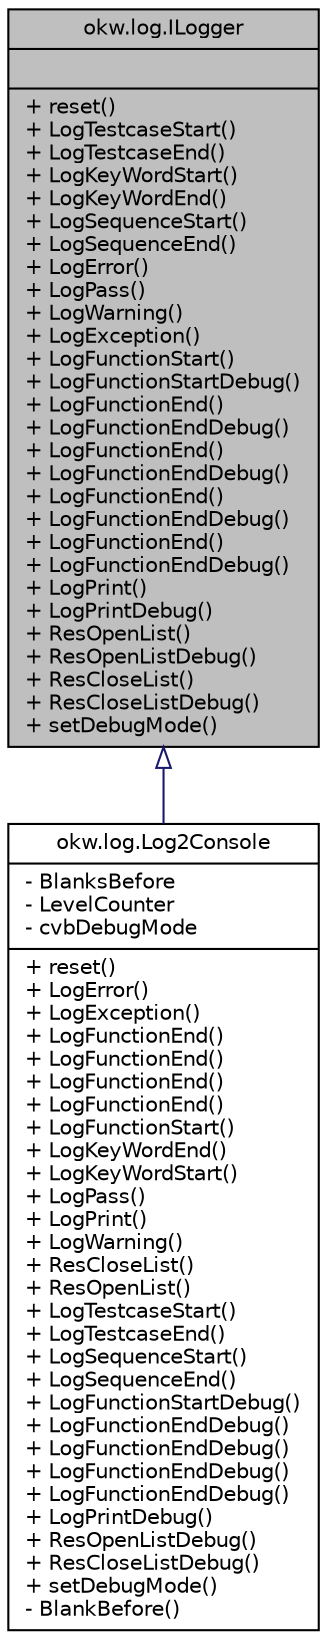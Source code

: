 digraph "okw.log.ILogger"
{
 // INTERACTIVE_SVG=YES
  edge [fontname="Helvetica",fontsize="10",labelfontname="Helvetica",labelfontsize="10"];
  node [fontname="Helvetica",fontsize="10",shape=record];
  Node0 [label="{okw.log.ILogger\n||+ reset()\l+ LogTestcaseStart()\l+ LogTestcaseEnd()\l+ LogKeyWordStart()\l+ LogKeyWordEnd()\l+ LogSequenceStart()\l+ LogSequenceEnd()\l+ LogError()\l+ LogPass()\l+ LogWarning()\l+ LogException()\l+ LogFunctionStart()\l+ LogFunctionStartDebug()\l+ LogFunctionEnd()\l+ LogFunctionEndDebug()\l+ LogFunctionEnd()\l+ LogFunctionEndDebug()\l+ LogFunctionEnd()\l+ LogFunctionEndDebug()\l+ LogFunctionEnd()\l+ LogFunctionEndDebug()\l+ LogPrint()\l+ LogPrintDebug()\l+ ResOpenList()\l+ ResOpenListDebug()\l+ ResCloseList()\l+ ResCloseListDebug()\l+ setDebugMode()\l}",height=0.2,width=0.4,color="black", fillcolor="grey75", style="filled", fontcolor="black"];
  Node0 -> Node1 [dir="back",color="midnightblue",fontsize="10",style="solid",arrowtail="onormal",fontname="Helvetica"];
  Node1 [label="{okw.log.Log2Console\n|- BlanksBefore\l- LevelCounter\l- cvbDebugMode\l|+ reset()\l+ LogError()\l+ LogException()\l+ LogFunctionEnd()\l+ LogFunctionEnd()\l+ LogFunctionEnd()\l+ LogFunctionEnd()\l+ LogFunctionStart()\l+ LogKeyWordEnd()\l+ LogKeyWordStart()\l+ LogPass()\l+ LogPrint()\l+ LogWarning()\l+ ResCloseList()\l+ ResOpenList()\l+ LogTestcaseStart()\l+ LogTestcaseEnd()\l+ LogSequenceStart()\l+ LogSequenceEnd()\l+ LogFunctionStartDebug()\l+ LogFunctionEndDebug()\l+ LogFunctionEndDebug()\l+ LogFunctionEndDebug()\l+ LogFunctionEndDebug()\l+ LogPrintDebug()\l+ ResOpenListDebug()\l+ ResCloseListDebug()\l+ setDebugMode()\l- BlankBefore()\l}",height=0.2,width=0.4,color="black", fillcolor="white", style="filled",URL="$classokw_1_1log_1_1_log2_console.html",tooltip="Klasse zur Ausgabe in die System.out. "];
}
